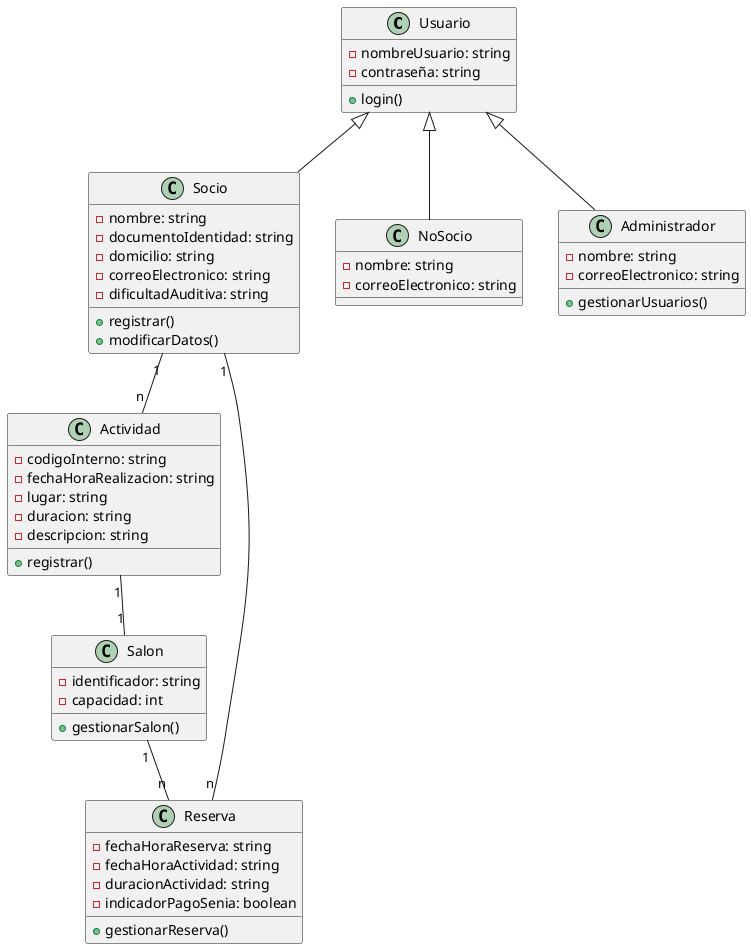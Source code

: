 @startuml

class Usuario {
  - nombreUsuario: string
  - contraseña: string
  + login()
}

class Socio {
  - nombre: string
  - documentoIdentidad: string
  - domicilio: string
  - correoElectronico: string
  - dificultadAuditiva: string
  + registrar()
  + modificarDatos()
}

class NoSocio {
  - nombre: string
  - correoElectronico: string
}

class Administrador {
  - nombre: string
  - correoElectronico: string
  + gestionarUsuarios()
}

class Actividad {
  - codigoInterno: string
  - fechaHoraRealizacion: string
  - lugar: string
  - duracion: string
  - descripcion: string
  + registrar()
}

class Salon {
  - identificador: string
  - capacidad: int
  + gestionarSalon()
}

class Reserva {
  - fechaHoraReserva: string
  - fechaHoraActividad: string
  - duracionActividad: string
  - indicadorPagoSenia: boolean
  + gestionarReserva()
}

Usuario <|-- Socio
Usuario <|-- NoSocio
Usuario <|-- Administrador

Socio "1" -- "n" Actividad
Actividad "1" -- "1" Salon
Socio "1" -- "n" Reserva
Salon "1" -- "n" Reserva

@enduml